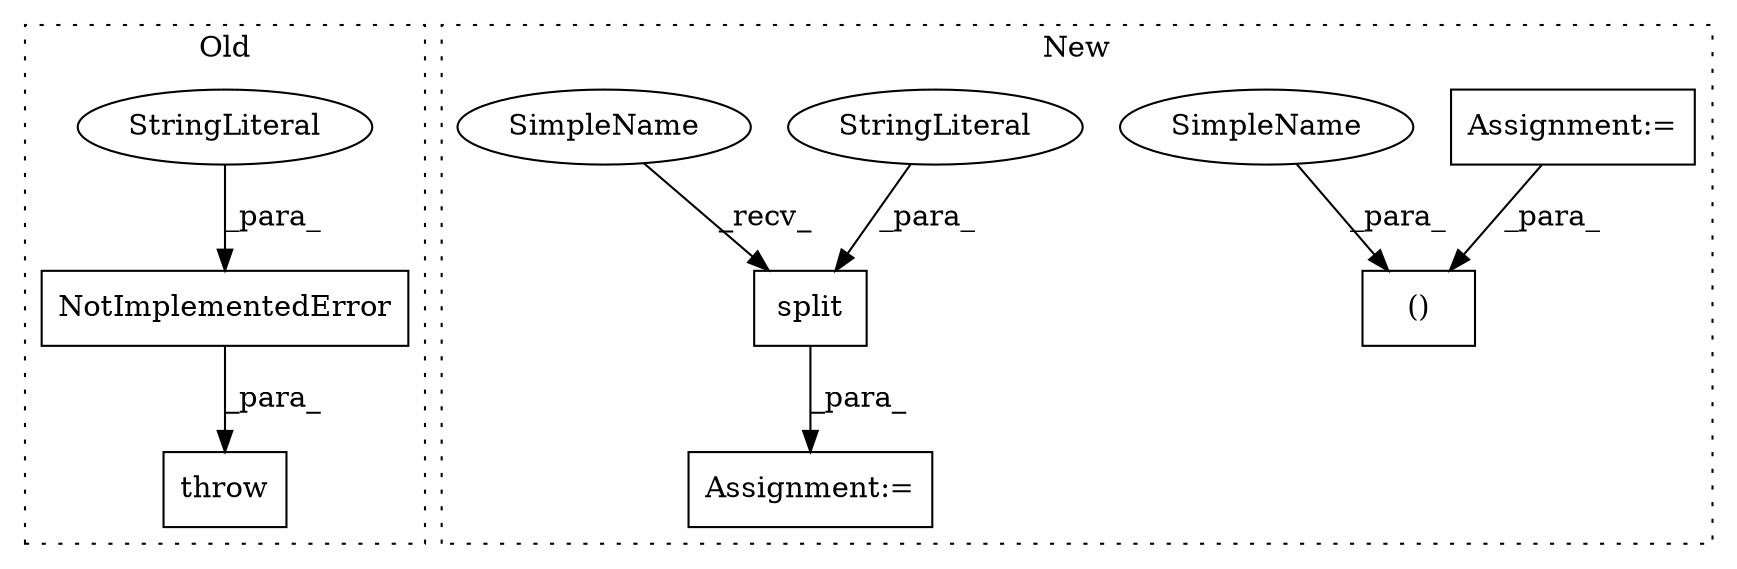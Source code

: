 digraph G {
subgraph cluster0 {
1 [label="NotImplementedError" a="32" s="10249,10331" l="20,1" shape="box"];
4 [label="throw" a="53" s="10243" l="6" shape="box"];
6 [label="StringLiteral" a="45" s="10269" l="62" shape="ellipse"];
label = "Old";
style="dotted";
}
subgraph cluster1 {
2 [label="split" a="32" s="10607,10616" l="6,1" shape="box"];
3 [label="StringLiteral" a="45" s="10613" l="3" shape="ellipse"];
5 [label="Assignment:=" a="7" s="10596" l="2" shape="box"];
7 [label="()" a="106" s="10563" l="33" shape="box"];
8 [label="Assignment:=" a="7" s="10470" l="1" shape="box"];
9 [label="SimpleName" a="42" s="10588" l="8" shape="ellipse"];
10 [label="SimpleName" a="42" s="10598" l="8" shape="ellipse"];
label = "New";
style="dotted";
}
1 -> 4 [label="_para_"];
2 -> 5 [label="_para_"];
3 -> 2 [label="_para_"];
6 -> 1 [label="_para_"];
8 -> 7 [label="_para_"];
9 -> 7 [label="_para_"];
10 -> 2 [label="_recv_"];
}